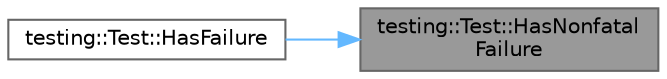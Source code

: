 digraph "testing::Test::HasNonfatalFailure"
{
 // LATEX_PDF_SIZE
  bgcolor="transparent";
  edge [fontname=Helvetica,fontsize=10,labelfontname=Helvetica,labelfontsize=10];
  node [fontname=Helvetica,fontsize=10,shape=box,height=0.2,width=0.4];
  rankdir="RL";
  Node1 [id="Node000001",label="testing::Test::HasNonfatal\lFailure",height=0.2,width=0.4,color="gray40", fillcolor="grey60", style="filled", fontcolor="black",tooltip=" "];
  Node1 -> Node2 [id="edge1_Node000001_Node000002",dir="back",color="steelblue1",style="solid",tooltip=" "];
  Node2 [id="Node000002",label="testing::Test::HasFailure",height=0.2,width=0.4,color="grey40", fillcolor="white", style="filled",URL="$classtesting_1_1_test.html#a7a00be7dd0a6bfdc8d47a1b784623613",tooltip=" "];
}
